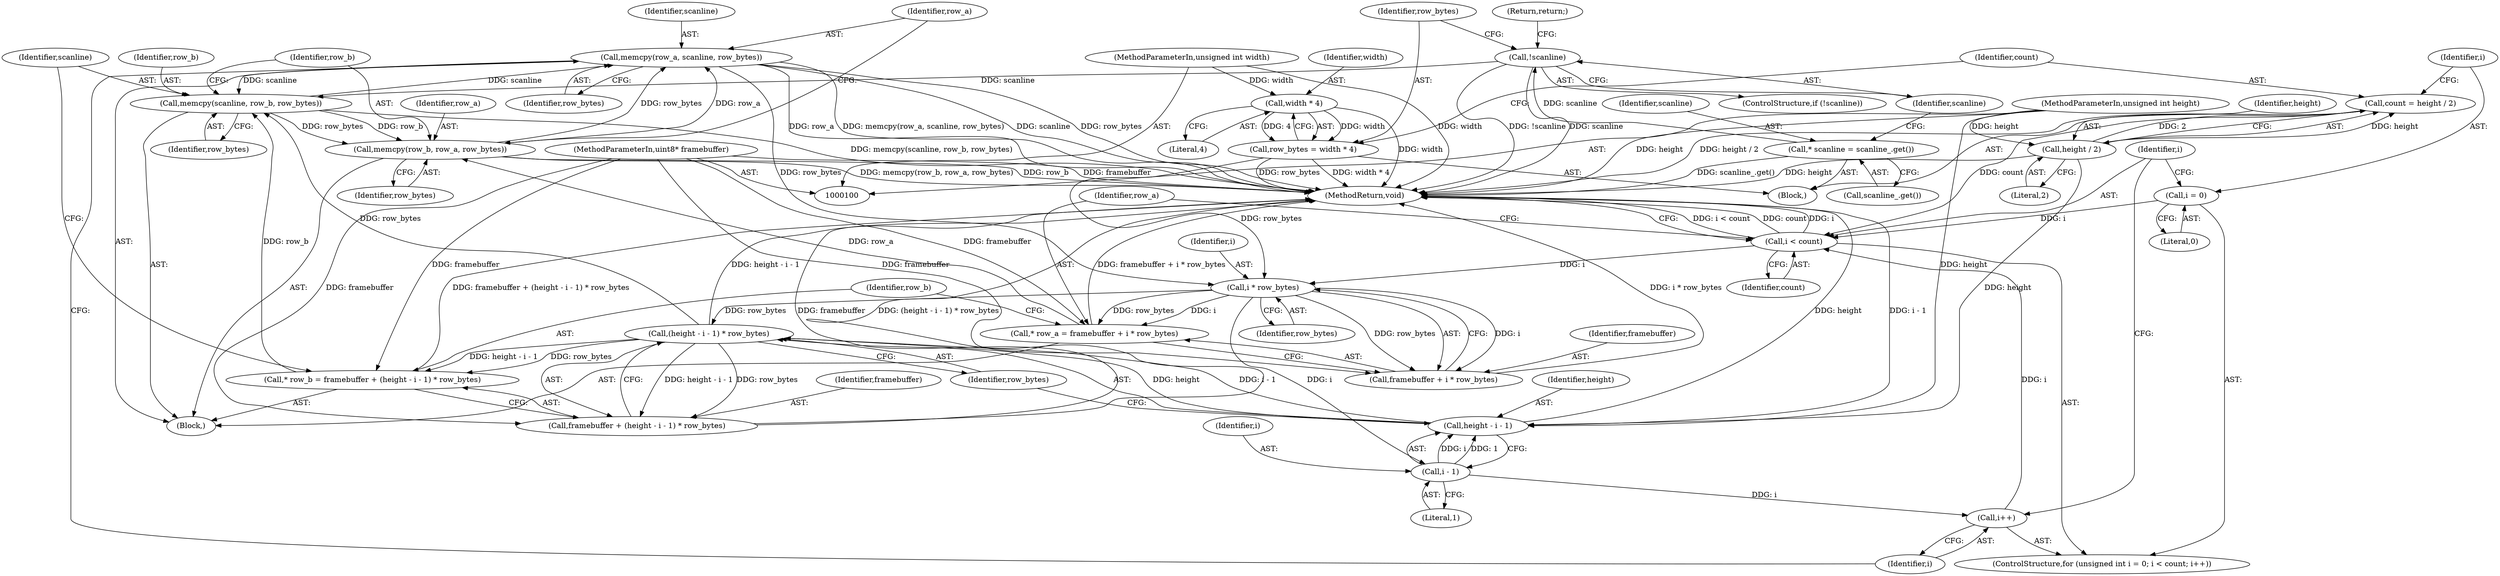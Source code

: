 digraph "1_Chrome_64681e22e73e3325e06e6e5e8ef81995b4a306cc@API" {
"1000164" [label="(Call,memcpy(row_a, scanline, row_bytes))"];
"1000160" [label="(Call,memcpy(row_b, row_a, row_bytes))"];
"1000156" [label="(Call,memcpy(scanline, row_b, row_bytes))"];
"1000164" [label="(Call,memcpy(row_a, scanline, row_bytes))"];
"1000110" [label="(Call,!scanline)"];
"1000106" [label="(Call,* scanline = scanline_.get())"];
"1000145" [label="(Call,* row_b = framebuffer + (height - i - 1) * row_bytes)"];
"1000101" [label="(MethodParameterIn,uint8* framebuffer)"];
"1000149" [label="(Call,(height - i - 1) * row_bytes)"];
"1000150" [label="(Call,height - i - 1)"];
"1000122" [label="(Call,height / 2)"];
"1000103" [label="(MethodParameterIn,unsigned int height)"];
"1000152" [label="(Call,i - 1)"];
"1000141" [label="(Call,i * row_bytes)"];
"1000130" [label="(Call,i < count)"];
"1000133" [label="(Call,i++)"];
"1000127" [label="(Call,i = 0)"];
"1000120" [label="(Call,count = height / 2)"];
"1000114" [label="(Call,row_bytes = width * 4)"];
"1000116" [label="(Call,width * 4)"];
"1000102" [label="(MethodParameterIn,unsigned int width)"];
"1000137" [label="(Call,* row_a = framebuffer + i * row_bytes)"];
"1000139" [label="(Call,framebuffer + i * row_bytes)"];
"1000147" [label="(Call,framebuffer + (height - i - 1) * row_bytes)"];
"1000166" [label="(Identifier,scanline)"];
"1000160" [label="(Call,memcpy(row_b, row_a, row_bytes))"];
"1000135" [label="(Block,)"];
"1000157" [label="(Identifier,scanline)"];
"1000104" [label="(Block,)"];
"1000138" [label="(Identifier,row_a)"];
"1000150" [label="(Call,height - i - 1)"];
"1000103" [label="(MethodParameterIn,unsigned int height)"];
"1000129" [label="(Literal,0)"];
"1000128" [label="(Identifier,i)"];
"1000156" [label="(Call,memcpy(scanline, row_b, row_bytes))"];
"1000163" [label="(Identifier,row_bytes)"];
"1000158" [label="(Identifier,row_b)"];
"1000111" [label="(Identifier,scanline)"];
"1000146" [label="(Identifier,row_b)"];
"1000116" [label="(Call,width * 4)"];
"1000161" [label="(Identifier,row_b)"];
"1000115" [label="(Identifier,row_bytes)"];
"1000142" [label="(Identifier,i)"];
"1000127" [label="(Call,i = 0)"];
"1000162" [label="(Identifier,row_a)"];
"1000155" [label="(Identifier,row_bytes)"];
"1000132" [label="(Identifier,count)"];
"1000122" [label="(Call,height / 2)"];
"1000130" [label="(Call,i < count)"];
"1000108" [label="(Call,scanline_.get())"];
"1000148" [label="(Identifier,framebuffer)"];
"1000109" [label="(ControlStructure,if (!scanline))"];
"1000107" [label="(Identifier,scanline)"];
"1000125" [label="(ControlStructure,for (unsigned int i = 0; i < count; i++))"];
"1000165" [label="(Identifier,row_a)"];
"1000168" [label="(MethodReturn,void)"];
"1000143" [label="(Identifier,row_bytes)"];
"1000140" [label="(Identifier,framebuffer)"];
"1000154" [label="(Literal,1)"];
"1000167" [label="(Identifier,row_bytes)"];
"1000134" [label="(Identifier,i)"];
"1000159" [label="(Identifier,row_bytes)"];
"1000131" [label="(Identifier,i)"];
"1000149" [label="(Call,(height - i - 1) * row_bytes)"];
"1000121" [label="(Identifier,count)"];
"1000133" [label="(Call,i++)"];
"1000110" [label="(Call,!scanline)"];
"1000102" [label="(MethodParameterIn,unsigned int width)"];
"1000164" [label="(Call,memcpy(row_a, scanline, row_bytes))"];
"1000141" [label="(Call,i * row_bytes)"];
"1000112" [label="(Return,return;)"];
"1000114" [label="(Call,row_bytes = width * 4)"];
"1000153" [label="(Identifier,i)"];
"1000147" [label="(Call,framebuffer + (height - i - 1) * row_bytes)"];
"1000151" [label="(Identifier,height)"];
"1000145" [label="(Call,* row_b = framebuffer + (height - i - 1) * row_bytes)"];
"1000101" [label="(MethodParameterIn,uint8* framebuffer)"];
"1000152" [label="(Call,i - 1)"];
"1000139" [label="(Call,framebuffer + i * row_bytes)"];
"1000120" [label="(Call,count = height / 2)"];
"1000106" [label="(Call,* scanline = scanline_.get())"];
"1000118" [label="(Literal,4)"];
"1000137" [label="(Call,* row_a = framebuffer + i * row_bytes)"];
"1000123" [label="(Identifier,height)"];
"1000124" [label="(Literal,2)"];
"1000117" [label="(Identifier,width)"];
"1000164" -> "1000135"  [label="AST: "];
"1000164" -> "1000167"  [label="CFG: "];
"1000165" -> "1000164"  [label="AST: "];
"1000166" -> "1000164"  [label="AST: "];
"1000167" -> "1000164"  [label="AST: "];
"1000134" -> "1000164"  [label="CFG: "];
"1000164" -> "1000168"  [label="DDG: memcpy(row_a, scanline, row_bytes)"];
"1000164" -> "1000168"  [label="DDG: scanline"];
"1000164" -> "1000168"  [label="DDG: row_bytes"];
"1000164" -> "1000168"  [label="DDG: row_a"];
"1000164" -> "1000141"  [label="DDG: row_bytes"];
"1000164" -> "1000156"  [label="DDG: scanline"];
"1000160" -> "1000164"  [label="DDG: row_a"];
"1000160" -> "1000164"  [label="DDG: row_bytes"];
"1000156" -> "1000164"  [label="DDG: scanline"];
"1000160" -> "1000135"  [label="AST: "];
"1000160" -> "1000163"  [label="CFG: "];
"1000161" -> "1000160"  [label="AST: "];
"1000162" -> "1000160"  [label="AST: "];
"1000163" -> "1000160"  [label="AST: "];
"1000165" -> "1000160"  [label="CFG: "];
"1000160" -> "1000168"  [label="DDG: memcpy(row_b, row_a, row_bytes)"];
"1000160" -> "1000168"  [label="DDG: row_b"];
"1000156" -> "1000160"  [label="DDG: row_b"];
"1000156" -> "1000160"  [label="DDG: row_bytes"];
"1000137" -> "1000160"  [label="DDG: row_a"];
"1000156" -> "1000135"  [label="AST: "];
"1000156" -> "1000159"  [label="CFG: "];
"1000157" -> "1000156"  [label="AST: "];
"1000158" -> "1000156"  [label="AST: "];
"1000159" -> "1000156"  [label="AST: "];
"1000161" -> "1000156"  [label="CFG: "];
"1000156" -> "1000168"  [label="DDG: memcpy(scanline, row_b, row_bytes)"];
"1000110" -> "1000156"  [label="DDG: scanline"];
"1000145" -> "1000156"  [label="DDG: row_b"];
"1000149" -> "1000156"  [label="DDG: row_bytes"];
"1000110" -> "1000109"  [label="AST: "];
"1000110" -> "1000111"  [label="CFG: "];
"1000111" -> "1000110"  [label="AST: "];
"1000112" -> "1000110"  [label="CFG: "];
"1000115" -> "1000110"  [label="CFG: "];
"1000110" -> "1000168"  [label="DDG: !scanline"];
"1000110" -> "1000168"  [label="DDG: scanline"];
"1000106" -> "1000110"  [label="DDG: scanline"];
"1000106" -> "1000104"  [label="AST: "];
"1000106" -> "1000108"  [label="CFG: "];
"1000107" -> "1000106"  [label="AST: "];
"1000108" -> "1000106"  [label="AST: "];
"1000111" -> "1000106"  [label="CFG: "];
"1000106" -> "1000168"  [label="DDG: scanline_.get()"];
"1000145" -> "1000135"  [label="AST: "];
"1000145" -> "1000147"  [label="CFG: "];
"1000146" -> "1000145"  [label="AST: "];
"1000147" -> "1000145"  [label="AST: "];
"1000157" -> "1000145"  [label="CFG: "];
"1000145" -> "1000168"  [label="DDG: framebuffer + (height - i - 1) * row_bytes"];
"1000101" -> "1000145"  [label="DDG: framebuffer"];
"1000149" -> "1000145"  [label="DDG: height - i - 1"];
"1000149" -> "1000145"  [label="DDG: row_bytes"];
"1000101" -> "1000100"  [label="AST: "];
"1000101" -> "1000168"  [label="DDG: framebuffer"];
"1000101" -> "1000137"  [label="DDG: framebuffer"];
"1000101" -> "1000139"  [label="DDG: framebuffer"];
"1000101" -> "1000147"  [label="DDG: framebuffer"];
"1000149" -> "1000147"  [label="AST: "];
"1000149" -> "1000155"  [label="CFG: "];
"1000150" -> "1000149"  [label="AST: "];
"1000155" -> "1000149"  [label="AST: "];
"1000147" -> "1000149"  [label="CFG: "];
"1000149" -> "1000168"  [label="DDG: height - i - 1"];
"1000149" -> "1000147"  [label="DDG: height - i - 1"];
"1000149" -> "1000147"  [label="DDG: row_bytes"];
"1000150" -> "1000149"  [label="DDG: height"];
"1000150" -> "1000149"  [label="DDG: i - 1"];
"1000141" -> "1000149"  [label="DDG: row_bytes"];
"1000150" -> "1000152"  [label="CFG: "];
"1000151" -> "1000150"  [label="AST: "];
"1000152" -> "1000150"  [label="AST: "];
"1000155" -> "1000150"  [label="CFG: "];
"1000150" -> "1000168"  [label="DDG: height"];
"1000150" -> "1000168"  [label="DDG: i - 1"];
"1000122" -> "1000150"  [label="DDG: height"];
"1000103" -> "1000150"  [label="DDG: height"];
"1000152" -> "1000150"  [label="DDG: i"];
"1000152" -> "1000150"  [label="DDG: 1"];
"1000122" -> "1000120"  [label="AST: "];
"1000122" -> "1000124"  [label="CFG: "];
"1000123" -> "1000122"  [label="AST: "];
"1000124" -> "1000122"  [label="AST: "];
"1000120" -> "1000122"  [label="CFG: "];
"1000122" -> "1000168"  [label="DDG: height"];
"1000122" -> "1000120"  [label="DDG: height"];
"1000122" -> "1000120"  [label="DDG: 2"];
"1000103" -> "1000122"  [label="DDG: height"];
"1000103" -> "1000100"  [label="AST: "];
"1000103" -> "1000168"  [label="DDG: height"];
"1000152" -> "1000154"  [label="CFG: "];
"1000153" -> "1000152"  [label="AST: "];
"1000154" -> "1000152"  [label="AST: "];
"1000152" -> "1000133"  [label="DDG: i"];
"1000141" -> "1000152"  [label="DDG: i"];
"1000141" -> "1000139"  [label="AST: "];
"1000141" -> "1000143"  [label="CFG: "];
"1000142" -> "1000141"  [label="AST: "];
"1000143" -> "1000141"  [label="AST: "];
"1000139" -> "1000141"  [label="CFG: "];
"1000141" -> "1000137"  [label="DDG: i"];
"1000141" -> "1000137"  [label="DDG: row_bytes"];
"1000141" -> "1000139"  [label="DDG: i"];
"1000141" -> "1000139"  [label="DDG: row_bytes"];
"1000130" -> "1000141"  [label="DDG: i"];
"1000114" -> "1000141"  [label="DDG: row_bytes"];
"1000130" -> "1000125"  [label="AST: "];
"1000130" -> "1000132"  [label="CFG: "];
"1000131" -> "1000130"  [label="AST: "];
"1000132" -> "1000130"  [label="AST: "];
"1000138" -> "1000130"  [label="CFG: "];
"1000168" -> "1000130"  [label="CFG: "];
"1000130" -> "1000168"  [label="DDG: i < count"];
"1000130" -> "1000168"  [label="DDG: count"];
"1000130" -> "1000168"  [label="DDG: i"];
"1000133" -> "1000130"  [label="DDG: i"];
"1000127" -> "1000130"  [label="DDG: i"];
"1000120" -> "1000130"  [label="DDG: count"];
"1000133" -> "1000125"  [label="AST: "];
"1000133" -> "1000134"  [label="CFG: "];
"1000134" -> "1000133"  [label="AST: "];
"1000131" -> "1000133"  [label="CFG: "];
"1000127" -> "1000125"  [label="AST: "];
"1000127" -> "1000129"  [label="CFG: "];
"1000128" -> "1000127"  [label="AST: "];
"1000129" -> "1000127"  [label="AST: "];
"1000131" -> "1000127"  [label="CFG: "];
"1000120" -> "1000104"  [label="AST: "];
"1000121" -> "1000120"  [label="AST: "];
"1000128" -> "1000120"  [label="CFG: "];
"1000120" -> "1000168"  [label="DDG: height / 2"];
"1000114" -> "1000104"  [label="AST: "];
"1000114" -> "1000116"  [label="CFG: "];
"1000115" -> "1000114"  [label="AST: "];
"1000116" -> "1000114"  [label="AST: "];
"1000121" -> "1000114"  [label="CFG: "];
"1000114" -> "1000168"  [label="DDG: row_bytes"];
"1000114" -> "1000168"  [label="DDG: width * 4"];
"1000116" -> "1000114"  [label="DDG: width"];
"1000116" -> "1000114"  [label="DDG: 4"];
"1000116" -> "1000118"  [label="CFG: "];
"1000117" -> "1000116"  [label="AST: "];
"1000118" -> "1000116"  [label="AST: "];
"1000116" -> "1000168"  [label="DDG: width"];
"1000102" -> "1000116"  [label="DDG: width"];
"1000102" -> "1000100"  [label="AST: "];
"1000102" -> "1000168"  [label="DDG: width"];
"1000137" -> "1000135"  [label="AST: "];
"1000137" -> "1000139"  [label="CFG: "];
"1000138" -> "1000137"  [label="AST: "];
"1000139" -> "1000137"  [label="AST: "];
"1000146" -> "1000137"  [label="CFG: "];
"1000137" -> "1000168"  [label="DDG: framebuffer + i * row_bytes"];
"1000140" -> "1000139"  [label="AST: "];
"1000139" -> "1000168"  [label="DDG: i * row_bytes"];
"1000148" -> "1000147"  [label="AST: "];
"1000147" -> "1000168"  [label="DDG: (height - i - 1) * row_bytes"];
"1000147" -> "1000168"  [label="DDG: framebuffer"];
}
